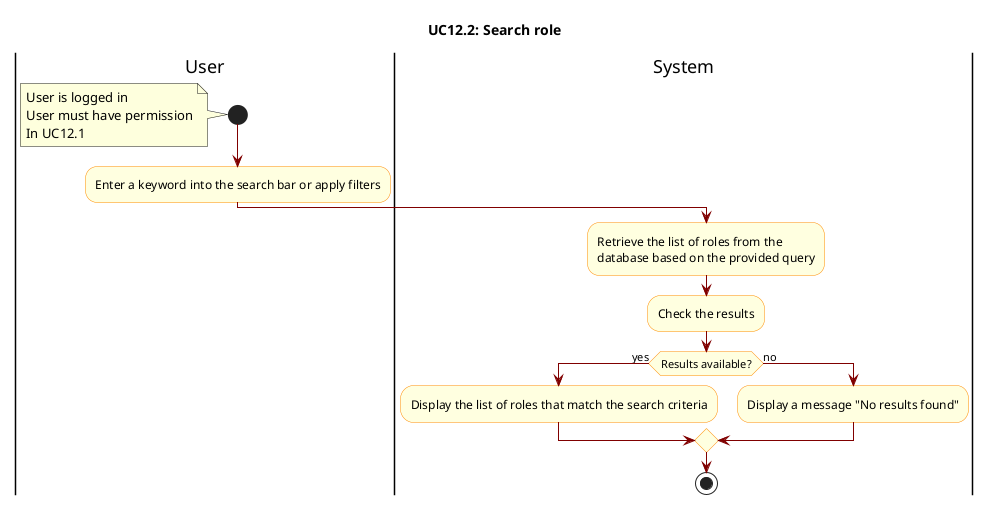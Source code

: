 @startuml

skinparam ActivityBackgroundColor LightYellow
skinparam ActivityBorderColor DarkOrange
skinparam ArrowColor Maroon

title UC12.2: Search role

|User|
start
note left
    User is logged in  
    User must have permission
    In UC12.1
end note

|User|
:Enter a keyword into the search bar or apply filters;

|System|
:Retrieve the list of roles from the 
database based on the provided query;
:Check the results;

if(Results available?) then(yes)
    :Display the list of roles that match the search criteria;
else(no)
    :Display a message "No results found";
endif

stop

@enduml
